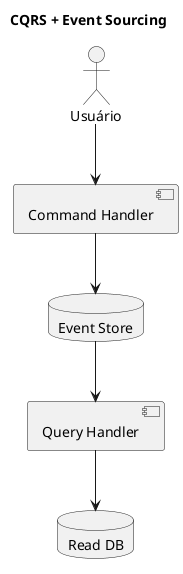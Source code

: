@startuml
title CQRS + Event Sourcing

actor "Usuário" as user
component "Command Handler"
database "Event Store"
component "Query Handler"
database "Read DB"

user --> "Command Handler"
"Command Handler" --> "Event Store"
"Event Store" --> "Query Handler"
"Query Handler" --> "Read DB"
@enduml